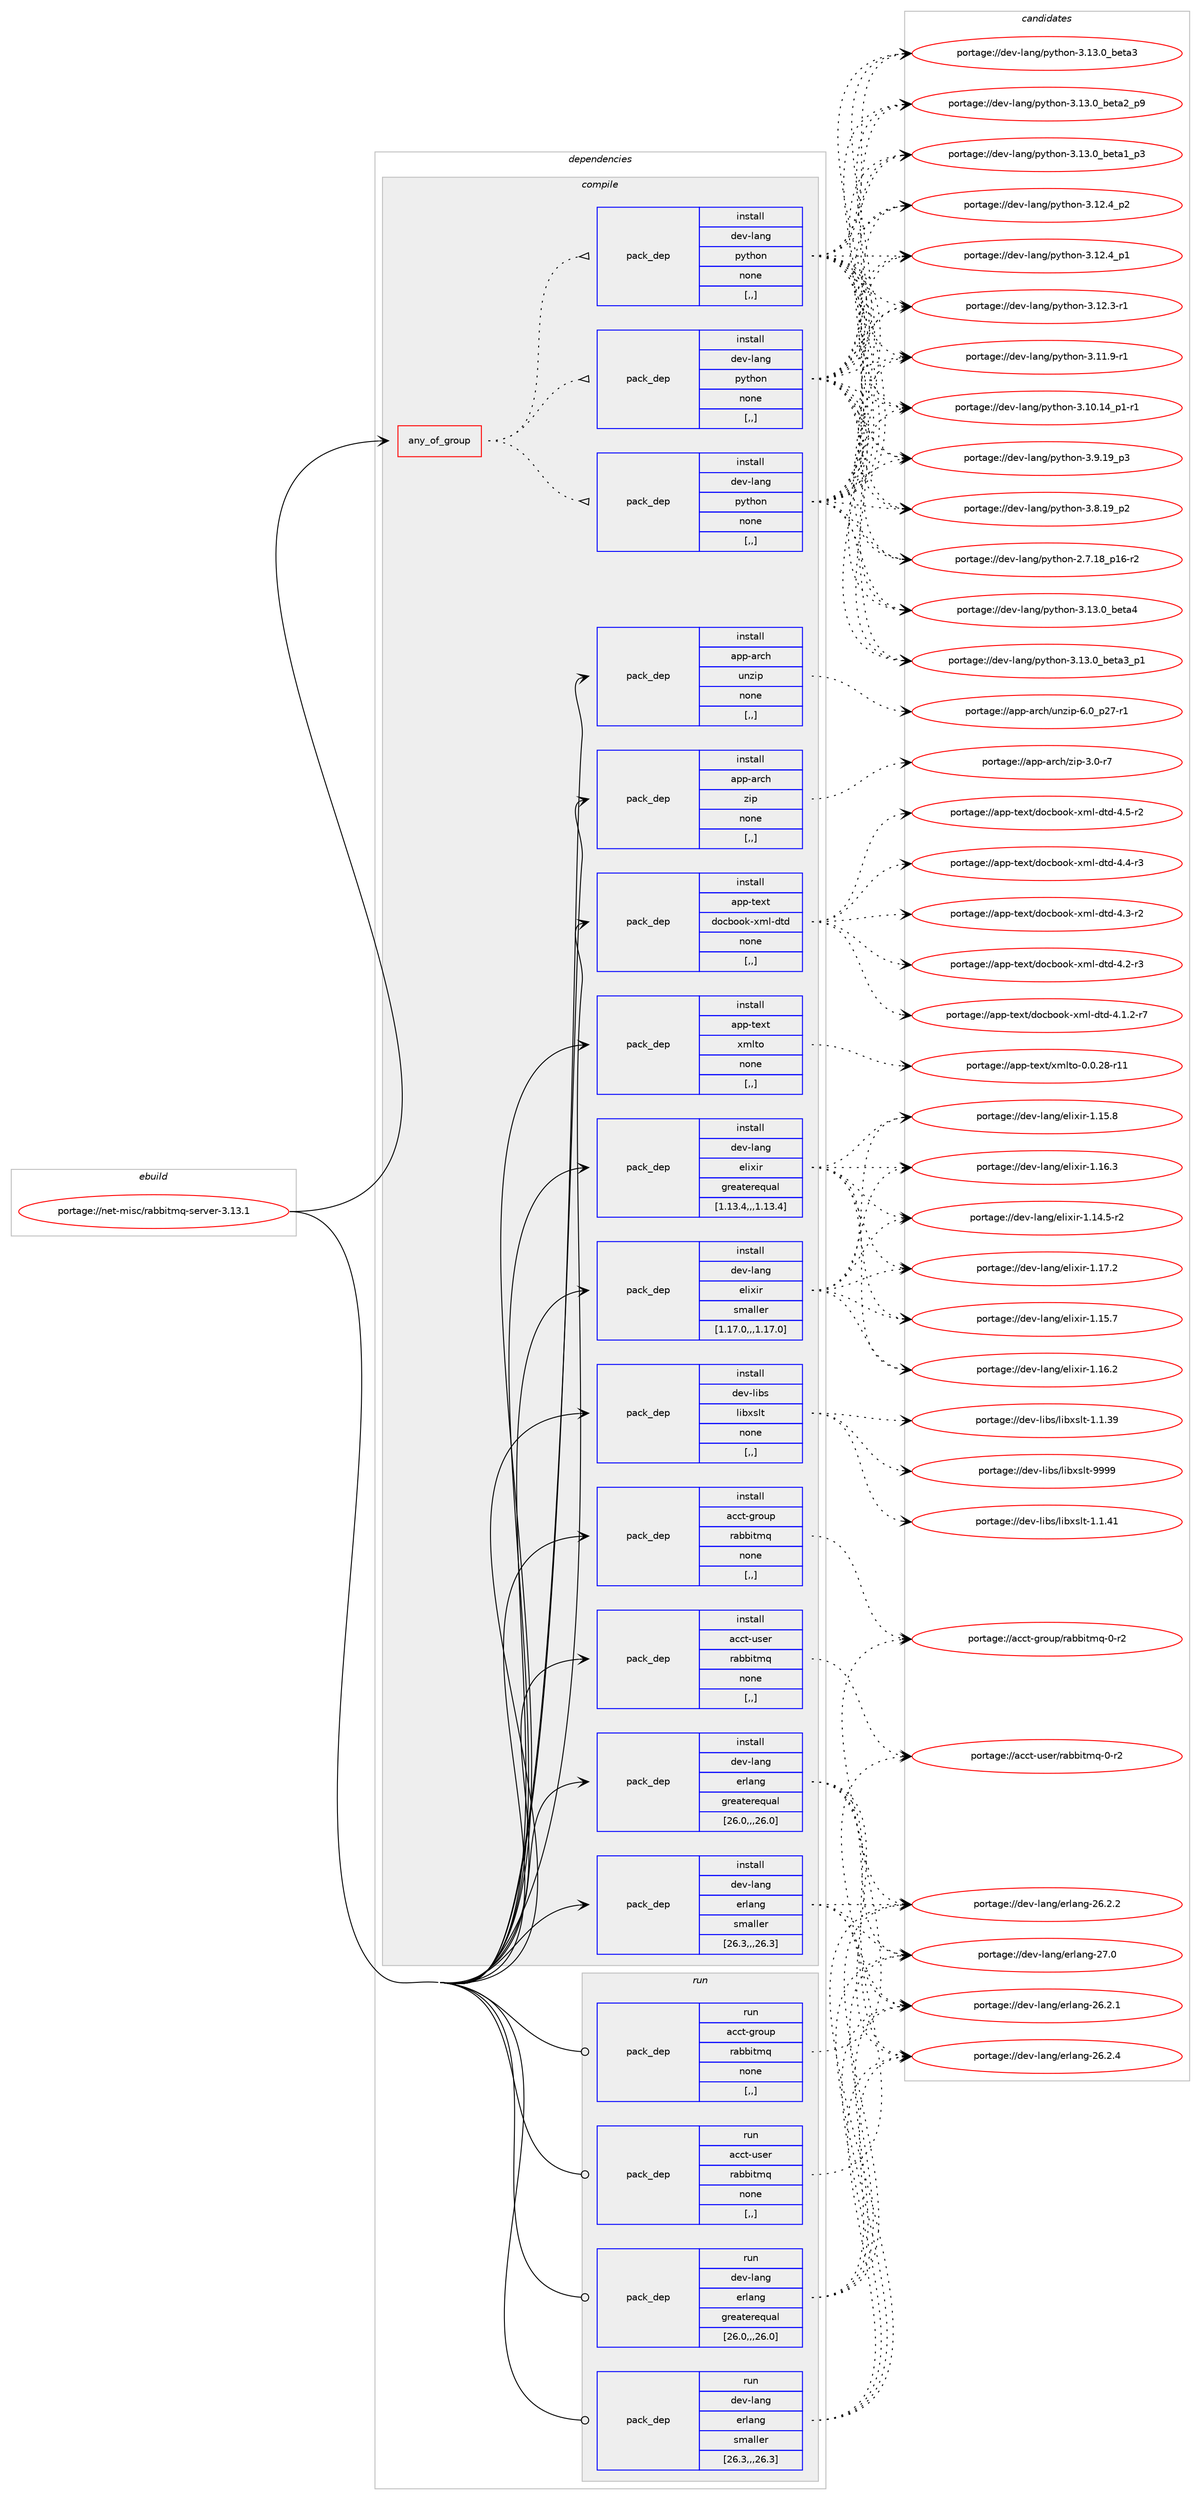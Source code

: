 digraph prolog {

# *************
# Graph options
# *************

newrank=true;
concentrate=true;
compound=true;
graph [rankdir=LR,fontname=Helvetica,fontsize=10,ranksep=1.5];#, ranksep=2.5, nodesep=0.2];
edge  [arrowhead=vee];
node  [fontname=Helvetica,fontsize=10];

# **********
# The ebuild
# **********

subgraph cluster_leftcol {
color=gray;
label=<<i>ebuild</i>>;
id [label="portage://net-misc/rabbitmq-server-3.13.1", color=red, width=4, href="../net-misc/rabbitmq-server-3.13.1.svg"];
}

# ****************
# The dependencies
# ****************

subgraph cluster_midcol {
color=gray;
label=<<i>dependencies</i>>;
subgraph cluster_compile {
fillcolor="#eeeeee";
style=filled;
label=<<i>compile</i>>;
subgraph any2497 {
dependency374316 [label=<<TABLE BORDER="0" CELLBORDER="1" CELLSPACING="0" CELLPADDING="4"><TR><TD CELLPADDING="10">any_of_group</TD></TR></TABLE>>, shape=none, color=red];subgraph pack273049 {
dependency374317 [label=<<TABLE BORDER="0" CELLBORDER="1" CELLSPACING="0" CELLPADDING="4" WIDTH="220"><TR><TD ROWSPAN="6" CELLPADDING="30">pack_dep</TD></TR><TR><TD WIDTH="110">install</TD></TR><TR><TD>dev-lang</TD></TR><TR><TD>python</TD></TR><TR><TD>none</TD></TR><TR><TD>[,,]</TD></TR></TABLE>>, shape=none, color=blue];
}
dependency374316:e -> dependency374317:w [weight=20,style="dotted",arrowhead="oinv"];
subgraph pack273050 {
dependency374318 [label=<<TABLE BORDER="0" CELLBORDER="1" CELLSPACING="0" CELLPADDING="4" WIDTH="220"><TR><TD ROWSPAN="6" CELLPADDING="30">pack_dep</TD></TR><TR><TD WIDTH="110">install</TD></TR><TR><TD>dev-lang</TD></TR><TR><TD>python</TD></TR><TR><TD>none</TD></TR><TR><TD>[,,]</TD></TR></TABLE>>, shape=none, color=blue];
}
dependency374316:e -> dependency374318:w [weight=20,style="dotted",arrowhead="oinv"];
subgraph pack273051 {
dependency374319 [label=<<TABLE BORDER="0" CELLBORDER="1" CELLSPACING="0" CELLPADDING="4" WIDTH="220"><TR><TD ROWSPAN="6" CELLPADDING="30">pack_dep</TD></TR><TR><TD WIDTH="110">install</TD></TR><TR><TD>dev-lang</TD></TR><TR><TD>python</TD></TR><TR><TD>none</TD></TR><TR><TD>[,,]</TD></TR></TABLE>>, shape=none, color=blue];
}
dependency374316:e -> dependency374319:w [weight=20,style="dotted",arrowhead="oinv"];
}
id:e -> dependency374316:w [weight=20,style="solid",arrowhead="vee"];
subgraph pack273052 {
dependency374320 [label=<<TABLE BORDER="0" CELLBORDER="1" CELLSPACING="0" CELLPADDING="4" WIDTH="220"><TR><TD ROWSPAN="6" CELLPADDING="30">pack_dep</TD></TR><TR><TD WIDTH="110">install</TD></TR><TR><TD>acct-group</TD></TR><TR><TD>rabbitmq</TD></TR><TR><TD>none</TD></TR><TR><TD>[,,]</TD></TR></TABLE>>, shape=none, color=blue];
}
id:e -> dependency374320:w [weight=20,style="solid",arrowhead="vee"];
subgraph pack273053 {
dependency374321 [label=<<TABLE BORDER="0" CELLBORDER="1" CELLSPACING="0" CELLPADDING="4" WIDTH="220"><TR><TD ROWSPAN="6" CELLPADDING="30">pack_dep</TD></TR><TR><TD WIDTH="110">install</TD></TR><TR><TD>acct-user</TD></TR><TR><TD>rabbitmq</TD></TR><TR><TD>none</TD></TR><TR><TD>[,,]</TD></TR></TABLE>>, shape=none, color=blue];
}
id:e -> dependency374321:w [weight=20,style="solid",arrowhead="vee"];
subgraph pack273054 {
dependency374322 [label=<<TABLE BORDER="0" CELLBORDER="1" CELLSPACING="0" CELLPADDING="4" WIDTH="220"><TR><TD ROWSPAN="6" CELLPADDING="30">pack_dep</TD></TR><TR><TD WIDTH="110">install</TD></TR><TR><TD>app-arch</TD></TR><TR><TD>unzip</TD></TR><TR><TD>none</TD></TR><TR><TD>[,,]</TD></TR></TABLE>>, shape=none, color=blue];
}
id:e -> dependency374322:w [weight=20,style="solid",arrowhead="vee"];
subgraph pack273055 {
dependency374323 [label=<<TABLE BORDER="0" CELLBORDER="1" CELLSPACING="0" CELLPADDING="4" WIDTH="220"><TR><TD ROWSPAN="6" CELLPADDING="30">pack_dep</TD></TR><TR><TD WIDTH="110">install</TD></TR><TR><TD>app-arch</TD></TR><TR><TD>zip</TD></TR><TR><TD>none</TD></TR><TR><TD>[,,]</TD></TR></TABLE>>, shape=none, color=blue];
}
id:e -> dependency374323:w [weight=20,style="solid",arrowhead="vee"];
subgraph pack273056 {
dependency374324 [label=<<TABLE BORDER="0" CELLBORDER="1" CELLSPACING="0" CELLPADDING="4" WIDTH="220"><TR><TD ROWSPAN="6" CELLPADDING="30">pack_dep</TD></TR><TR><TD WIDTH="110">install</TD></TR><TR><TD>app-text</TD></TR><TR><TD>docbook-xml-dtd</TD></TR><TR><TD>none</TD></TR><TR><TD>[,,]</TD></TR></TABLE>>, shape=none, color=blue];
}
id:e -> dependency374324:w [weight=20,style="solid",arrowhead="vee"];
subgraph pack273057 {
dependency374325 [label=<<TABLE BORDER="0" CELLBORDER="1" CELLSPACING="0" CELLPADDING="4" WIDTH="220"><TR><TD ROWSPAN="6" CELLPADDING="30">pack_dep</TD></TR><TR><TD WIDTH="110">install</TD></TR><TR><TD>app-text</TD></TR><TR><TD>xmlto</TD></TR><TR><TD>none</TD></TR><TR><TD>[,,]</TD></TR></TABLE>>, shape=none, color=blue];
}
id:e -> dependency374325:w [weight=20,style="solid",arrowhead="vee"];
subgraph pack273058 {
dependency374326 [label=<<TABLE BORDER="0" CELLBORDER="1" CELLSPACING="0" CELLPADDING="4" WIDTH="220"><TR><TD ROWSPAN="6" CELLPADDING="30">pack_dep</TD></TR><TR><TD WIDTH="110">install</TD></TR><TR><TD>dev-lang</TD></TR><TR><TD>elixir</TD></TR><TR><TD>greaterequal</TD></TR><TR><TD>[1.13.4,,,1.13.4]</TD></TR></TABLE>>, shape=none, color=blue];
}
id:e -> dependency374326:w [weight=20,style="solid",arrowhead="vee"];
subgraph pack273059 {
dependency374327 [label=<<TABLE BORDER="0" CELLBORDER="1" CELLSPACING="0" CELLPADDING="4" WIDTH="220"><TR><TD ROWSPAN="6" CELLPADDING="30">pack_dep</TD></TR><TR><TD WIDTH="110">install</TD></TR><TR><TD>dev-lang</TD></TR><TR><TD>elixir</TD></TR><TR><TD>smaller</TD></TR><TR><TD>[1.17.0,,,1.17.0]</TD></TR></TABLE>>, shape=none, color=blue];
}
id:e -> dependency374327:w [weight=20,style="solid",arrowhead="vee"];
subgraph pack273060 {
dependency374328 [label=<<TABLE BORDER="0" CELLBORDER="1" CELLSPACING="0" CELLPADDING="4" WIDTH="220"><TR><TD ROWSPAN="6" CELLPADDING="30">pack_dep</TD></TR><TR><TD WIDTH="110">install</TD></TR><TR><TD>dev-lang</TD></TR><TR><TD>erlang</TD></TR><TR><TD>greaterequal</TD></TR><TR><TD>[26.0,,,26.0]</TD></TR></TABLE>>, shape=none, color=blue];
}
id:e -> dependency374328:w [weight=20,style="solid",arrowhead="vee"];
subgraph pack273061 {
dependency374329 [label=<<TABLE BORDER="0" CELLBORDER="1" CELLSPACING="0" CELLPADDING="4" WIDTH="220"><TR><TD ROWSPAN="6" CELLPADDING="30">pack_dep</TD></TR><TR><TD WIDTH="110">install</TD></TR><TR><TD>dev-lang</TD></TR><TR><TD>erlang</TD></TR><TR><TD>smaller</TD></TR><TR><TD>[26.3,,,26.3]</TD></TR></TABLE>>, shape=none, color=blue];
}
id:e -> dependency374329:w [weight=20,style="solid",arrowhead="vee"];
subgraph pack273062 {
dependency374330 [label=<<TABLE BORDER="0" CELLBORDER="1" CELLSPACING="0" CELLPADDING="4" WIDTH="220"><TR><TD ROWSPAN="6" CELLPADDING="30">pack_dep</TD></TR><TR><TD WIDTH="110">install</TD></TR><TR><TD>dev-libs</TD></TR><TR><TD>libxslt</TD></TR><TR><TD>none</TD></TR><TR><TD>[,,]</TD></TR></TABLE>>, shape=none, color=blue];
}
id:e -> dependency374330:w [weight=20,style="solid",arrowhead="vee"];
}
subgraph cluster_compileandrun {
fillcolor="#eeeeee";
style=filled;
label=<<i>compile and run</i>>;
}
subgraph cluster_run {
fillcolor="#eeeeee";
style=filled;
label=<<i>run</i>>;
subgraph pack273063 {
dependency374331 [label=<<TABLE BORDER="0" CELLBORDER="1" CELLSPACING="0" CELLPADDING="4" WIDTH="220"><TR><TD ROWSPAN="6" CELLPADDING="30">pack_dep</TD></TR><TR><TD WIDTH="110">run</TD></TR><TR><TD>acct-group</TD></TR><TR><TD>rabbitmq</TD></TR><TR><TD>none</TD></TR><TR><TD>[,,]</TD></TR></TABLE>>, shape=none, color=blue];
}
id:e -> dependency374331:w [weight=20,style="solid",arrowhead="odot"];
subgraph pack273064 {
dependency374332 [label=<<TABLE BORDER="0" CELLBORDER="1" CELLSPACING="0" CELLPADDING="4" WIDTH="220"><TR><TD ROWSPAN="6" CELLPADDING="30">pack_dep</TD></TR><TR><TD WIDTH="110">run</TD></TR><TR><TD>acct-user</TD></TR><TR><TD>rabbitmq</TD></TR><TR><TD>none</TD></TR><TR><TD>[,,]</TD></TR></TABLE>>, shape=none, color=blue];
}
id:e -> dependency374332:w [weight=20,style="solid",arrowhead="odot"];
subgraph pack273065 {
dependency374333 [label=<<TABLE BORDER="0" CELLBORDER="1" CELLSPACING="0" CELLPADDING="4" WIDTH="220"><TR><TD ROWSPAN="6" CELLPADDING="30">pack_dep</TD></TR><TR><TD WIDTH="110">run</TD></TR><TR><TD>dev-lang</TD></TR><TR><TD>erlang</TD></TR><TR><TD>greaterequal</TD></TR><TR><TD>[26.0,,,26.0]</TD></TR></TABLE>>, shape=none, color=blue];
}
id:e -> dependency374333:w [weight=20,style="solid",arrowhead="odot"];
subgraph pack273066 {
dependency374334 [label=<<TABLE BORDER="0" CELLBORDER="1" CELLSPACING="0" CELLPADDING="4" WIDTH="220"><TR><TD ROWSPAN="6" CELLPADDING="30">pack_dep</TD></TR><TR><TD WIDTH="110">run</TD></TR><TR><TD>dev-lang</TD></TR><TR><TD>erlang</TD></TR><TR><TD>smaller</TD></TR><TR><TD>[26.3,,,26.3]</TD></TR></TABLE>>, shape=none, color=blue];
}
id:e -> dependency374334:w [weight=20,style="solid",arrowhead="odot"];
}
}

# **************
# The candidates
# **************

subgraph cluster_choices {
rank=same;
color=gray;
label=<<i>candidates</i>>;

subgraph choice273049 {
color=black;
nodesep=1;
choice1001011184510897110103471121211161041111104551464951464895981011169752 [label="portage://dev-lang/python-3.13.0_beta4", color=red, width=4,href="../dev-lang/python-3.13.0_beta4.svg"];
choice10010111845108971101034711212111610411111045514649514648959810111697519511249 [label="portage://dev-lang/python-3.13.0_beta3_p1", color=red, width=4,href="../dev-lang/python-3.13.0_beta3_p1.svg"];
choice1001011184510897110103471121211161041111104551464951464895981011169751 [label="portage://dev-lang/python-3.13.0_beta3", color=red, width=4,href="../dev-lang/python-3.13.0_beta3.svg"];
choice10010111845108971101034711212111610411111045514649514648959810111697509511257 [label="portage://dev-lang/python-3.13.0_beta2_p9", color=red, width=4,href="../dev-lang/python-3.13.0_beta2_p9.svg"];
choice10010111845108971101034711212111610411111045514649514648959810111697499511251 [label="portage://dev-lang/python-3.13.0_beta1_p3", color=red, width=4,href="../dev-lang/python-3.13.0_beta1_p3.svg"];
choice100101118451089711010347112121116104111110455146495046529511250 [label="portage://dev-lang/python-3.12.4_p2", color=red, width=4,href="../dev-lang/python-3.12.4_p2.svg"];
choice100101118451089711010347112121116104111110455146495046529511249 [label="portage://dev-lang/python-3.12.4_p1", color=red, width=4,href="../dev-lang/python-3.12.4_p1.svg"];
choice100101118451089711010347112121116104111110455146495046514511449 [label="portage://dev-lang/python-3.12.3-r1", color=red, width=4,href="../dev-lang/python-3.12.3-r1.svg"];
choice100101118451089711010347112121116104111110455146494946574511449 [label="portage://dev-lang/python-3.11.9-r1", color=red, width=4,href="../dev-lang/python-3.11.9-r1.svg"];
choice100101118451089711010347112121116104111110455146494846495295112494511449 [label="portage://dev-lang/python-3.10.14_p1-r1", color=red, width=4,href="../dev-lang/python-3.10.14_p1-r1.svg"];
choice100101118451089711010347112121116104111110455146574649579511251 [label="portage://dev-lang/python-3.9.19_p3", color=red, width=4,href="../dev-lang/python-3.9.19_p3.svg"];
choice100101118451089711010347112121116104111110455146564649579511250 [label="portage://dev-lang/python-3.8.19_p2", color=red, width=4,href="../dev-lang/python-3.8.19_p2.svg"];
choice100101118451089711010347112121116104111110455046554649569511249544511450 [label="portage://dev-lang/python-2.7.18_p16-r2", color=red, width=4,href="../dev-lang/python-2.7.18_p16-r2.svg"];
dependency374317:e -> choice1001011184510897110103471121211161041111104551464951464895981011169752:w [style=dotted,weight="100"];
dependency374317:e -> choice10010111845108971101034711212111610411111045514649514648959810111697519511249:w [style=dotted,weight="100"];
dependency374317:e -> choice1001011184510897110103471121211161041111104551464951464895981011169751:w [style=dotted,weight="100"];
dependency374317:e -> choice10010111845108971101034711212111610411111045514649514648959810111697509511257:w [style=dotted,weight="100"];
dependency374317:e -> choice10010111845108971101034711212111610411111045514649514648959810111697499511251:w [style=dotted,weight="100"];
dependency374317:e -> choice100101118451089711010347112121116104111110455146495046529511250:w [style=dotted,weight="100"];
dependency374317:e -> choice100101118451089711010347112121116104111110455146495046529511249:w [style=dotted,weight="100"];
dependency374317:e -> choice100101118451089711010347112121116104111110455146495046514511449:w [style=dotted,weight="100"];
dependency374317:e -> choice100101118451089711010347112121116104111110455146494946574511449:w [style=dotted,weight="100"];
dependency374317:e -> choice100101118451089711010347112121116104111110455146494846495295112494511449:w [style=dotted,weight="100"];
dependency374317:e -> choice100101118451089711010347112121116104111110455146574649579511251:w [style=dotted,weight="100"];
dependency374317:e -> choice100101118451089711010347112121116104111110455146564649579511250:w [style=dotted,weight="100"];
dependency374317:e -> choice100101118451089711010347112121116104111110455046554649569511249544511450:w [style=dotted,weight="100"];
}
subgraph choice273050 {
color=black;
nodesep=1;
choice1001011184510897110103471121211161041111104551464951464895981011169752 [label="portage://dev-lang/python-3.13.0_beta4", color=red, width=4,href="../dev-lang/python-3.13.0_beta4.svg"];
choice10010111845108971101034711212111610411111045514649514648959810111697519511249 [label="portage://dev-lang/python-3.13.0_beta3_p1", color=red, width=4,href="../dev-lang/python-3.13.0_beta3_p1.svg"];
choice1001011184510897110103471121211161041111104551464951464895981011169751 [label="portage://dev-lang/python-3.13.0_beta3", color=red, width=4,href="../dev-lang/python-3.13.0_beta3.svg"];
choice10010111845108971101034711212111610411111045514649514648959810111697509511257 [label="portage://dev-lang/python-3.13.0_beta2_p9", color=red, width=4,href="../dev-lang/python-3.13.0_beta2_p9.svg"];
choice10010111845108971101034711212111610411111045514649514648959810111697499511251 [label="portage://dev-lang/python-3.13.0_beta1_p3", color=red, width=4,href="../dev-lang/python-3.13.0_beta1_p3.svg"];
choice100101118451089711010347112121116104111110455146495046529511250 [label="portage://dev-lang/python-3.12.4_p2", color=red, width=4,href="../dev-lang/python-3.12.4_p2.svg"];
choice100101118451089711010347112121116104111110455146495046529511249 [label="portage://dev-lang/python-3.12.4_p1", color=red, width=4,href="../dev-lang/python-3.12.4_p1.svg"];
choice100101118451089711010347112121116104111110455146495046514511449 [label="portage://dev-lang/python-3.12.3-r1", color=red, width=4,href="../dev-lang/python-3.12.3-r1.svg"];
choice100101118451089711010347112121116104111110455146494946574511449 [label="portage://dev-lang/python-3.11.9-r1", color=red, width=4,href="../dev-lang/python-3.11.9-r1.svg"];
choice100101118451089711010347112121116104111110455146494846495295112494511449 [label="portage://dev-lang/python-3.10.14_p1-r1", color=red, width=4,href="../dev-lang/python-3.10.14_p1-r1.svg"];
choice100101118451089711010347112121116104111110455146574649579511251 [label="portage://dev-lang/python-3.9.19_p3", color=red, width=4,href="../dev-lang/python-3.9.19_p3.svg"];
choice100101118451089711010347112121116104111110455146564649579511250 [label="portage://dev-lang/python-3.8.19_p2", color=red, width=4,href="../dev-lang/python-3.8.19_p2.svg"];
choice100101118451089711010347112121116104111110455046554649569511249544511450 [label="portage://dev-lang/python-2.7.18_p16-r2", color=red, width=4,href="../dev-lang/python-2.7.18_p16-r2.svg"];
dependency374318:e -> choice1001011184510897110103471121211161041111104551464951464895981011169752:w [style=dotted,weight="100"];
dependency374318:e -> choice10010111845108971101034711212111610411111045514649514648959810111697519511249:w [style=dotted,weight="100"];
dependency374318:e -> choice1001011184510897110103471121211161041111104551464951464895981011169751:w [style=dotted,weight="100"];
dependency374318:e -> choice10010111845108971101034711212111610411111045514649514648959810111697509511257:w [style=dotted,weight="100"];
dependency374318:e -> choice10010111845108971101034711212111610411111045514649514648959810111697499511251:w [style=dotted,weight="100"];
dependency374318:e -> choice100101118451089711010347112121116104111110455146495046529511250:w [style=dotted,weight="100"];
dependency374318:e -> choice100101118451089711010347112121116104111110455146495046529511249:w [style=dotted,weight="100"];
dependency374318:e -> choice100101118451089711010347112121116104111110455146495046514511449:w [style=dotted,weight="100"];
dependency374318:e -> choice100101118451089711010347112121116104111110455146494946574511449:w [style=dotted,weight="100"];
dependency374318:e -> choice100101118451089711010347112121116104111110455146494846495295112494511449:w [style=dotted,weight="100"];
dependency374318:e -> choice100101118451089711010347112121116104111110455146574649579511251:w [style=dotted,weight="100"];
dependency374318:e -> choice100101118451089711010347112121116104111110455146564649579511250:w [style=dotted,weight="100"];
dependency374318:e -> choice100101118451089711010347112121116104111110455046554649569511249544511450:w [style=dotted,weight="100"];
}
subgraph choice273051 {
color=black;
nodesep=1;
choice1001011184510897110103471121211161041111104551464951464895981011169752 [label="portage://dev-lang/python-3.13.0_beta4", color=red, width=4,href="../dev-lang/python-3.13.0_beta4.svg"];
choice10010111845108971101034711212111610411111045514649514648959810111697519511249 [label="portage://dev-lang/python-3.13.0_beta3_p1", color=red, width=4,href="../dev-lang/python-3.13.0_beta3_p1.svg"];
choice1001011184510897110103471121211161041111104551464951464895981011169751 [label="portage://dev-lang/python-3.13.0_beta3", color=red, width=4,href="../dev-lang/python-3.13.0_beta3.svg"];
choice10010111845108971101034711212111610411111045514649514648959810111697509511257 [label="portage://dev-lang/python-3.13.0_beta2_p9", color=red, width=4,href="../dev-lang/python-3.13.0_beta2_p9.svg"];
choice10010111845108971101034711212111610411111045514649514648959810111697499511251 [label="portage://dev-lang/python-3.13.0_beta1_p3", color=red, width=4,href="../dev-lang/python-3.13.0_beta1_p3.svg"];
choice100101118451089711010347112121116104111110455146495046529511250 [label="portage://dev-lang/python-3.12.4_p2", color=red, width=4,href="../dev-lang/python-3.12.4_p2.svg"];
choice100101118451089711010347112121116104111110455146495046529511249 [label="portage://dev-lang/python-3.12.4_p1", color=red, width=4,href="../dev-lang/python-3.12.4_p1.svg"];
choice100101118451089711010347112121116104111110455146495046514511449 [label="portage://dev-lang/python-3.12.3-r1", color=red, width=4,href="../dev-lang/python-3.12.3-r1.svg"];
choice100101118451089711010347112121116104111110455146494946574511449 [label="portage://dev-lang/python-3.11.9-r1", color=red, width=4,href="../dev-lang/python-3.11.9-r1.svg"];
choice100101118451089711010347112121116104111110455146494846495295112494511449 [label="portage://dev-lang/python-3.10.14_p1-r1", color=red, width=4,href="../dev-lang/python-3.10.14_p1-r1.svg"];
choice100101118451089711010347112121116104111110455146574649579511251 [label="portage://dev-lang/python-3.9.19_p3", color=red, width=4,href="../dev-lang/python-3.9.19_p3.svg"];
choice100101118451089711010347112121116104111110455146564649579511250 [label="portage://dev-lang/python-3.8.19_p2", color=red, width=4,href="../dev-lang/python-3.8.19_p2.svg"];
choice100101118451089711010347112121116104111110455046554649569511249544511450 [label="portage://dev-lang/python-2.7.18_p16-r2", color=red, width=4,href="../dev-lang/python-2.7.18_p16-r2.svg"];
dependency374319:e -> choice1001011184510897110103471121211161041111104551464951464895981011169752:w [style=dotted,weight="100"];
dependency374319:e -> choice10010111845108971101034711212111610411111045514649514648959810111697519511249:w [style=dotted,weight="100"];
dependency374319:e -> choice1001011184510897110103471121211161041111104551464951464895981011169751:w [style=dotted,weight="100"];
dependency374319:e -> choice10010111845108971101034711212111610411111045514649514648959810111697509511257:w [style=dotted,weight="100"];
dependency374319:e -> choice10010111845108971101034711212111610411111045514649514648959810111697499511251:w [style=dotted,weight="100"];
dependency374319:e -> choice100101118451089711010347112121116104111110455146495046529511250:w [style=dotted,weight="100"];
dependency374319:e -> choice100101118451089711010347112121116104111110455146495046529511249:w [style=dotted,weight="100"];
dependency374319:e -> choice100101118451089711010347112121116104111110455146495046514511449:w [style=dotted,weight="100"];
dependency374319:e -> choice100101118451089711010347112121116104111110455146494946574511449:w [style=dotted,weight="100"];
dependency374319:e -> choice100101118451089711010347112121116104111110455146494846495295112494511449:w [style=dotted,weight="100"];
dependency374319:e -> choice100101118451089711010347112121116104111110455146574649579511251:w [style=dotted,weight="100"];
dependency374319:e -> choice100101118451089711010347112121116104111110455146564649579511250:w [style=dotted,weight="100"];
dependency374319:e -> choice100101118451089711010347112121116104111110455046554649569511249544511450:w [style=dotted,weight="100"];
}
subgraph choice273052 {
color=black;
nodesep=1;
choice979999116451031141111171124711497989810511610911345484511450 [label="portage://acct-group/rabbitmq-0-r2", color=red, width=4,href="../acct-group/rabbitmq-0-r2.svg"];
dependency374320:e -> choice979999116451031141111171124711497989810511610911345484511450:w [style=dotted,weight="100"];
}
subgraph choice273053 {
color=black;
nodesep=1;
choice979999116451171151011144711497989810511610911345484511450 [label="portage://acct-user/rabbitmq-0-r2", color=red, width=4,href="../acct-user/rabbitmq-0-r2.svg"];
dependency374321:e -> choice979999116451171151011144711497989810511610911345484511450:w [style=dotted,weight="100"];
}
subgraph choice273054 {
color=black;
nodesep=1;
choice9711211245971149910447117110122105112455446489511250554511449 [label="portage://app-arch/unzip-6.0_p27-r1", color=red, width=4,href="../app-arch/unzip-6.0_p27-r1.svg"];
dependency374322:e -> choice9711211245971149910447117110122105112455446489511250554511449:w [style=dotted,weight="100"];
}
subgraph choice273055 {
color=black;
nodesep=1;
choice9711211245971149910447122105112455146484511455 [label="portage://app-arch/zip-3.0-r7", color=red, width=4,href="../app-arch/zip-3.0-r7.svg"];
dependency374323:e -> choice9711211245971149910447122105112455146484511455:w [style=dotted,weight="100"];
}
subgraph choice273056 {
color=black;
nodesep=1;
choice97112112451161011201164710011199981111111074512010910845100116100455246534511450 [label="portage://app-text/docbook-xml-dtd-4.5-r2", color=red, width=4,href="../app-text/docbook-xml-dtd-4.5-r2.svg"];
choice97112112451161011201164710011199981111111074512010910845100116100455246524511451 [label="portage://app-text/docbook-xml-dtd-4.4-r3", color=red, width=4,href="../app-text/docbook-xml-dtd-4.4-r3.svg"];
choice97112112451161011201164710011199981111111074512010910845100116100455246514511450 [label="portage://app-text/docbook-xml-dtd-4.3-r2", color=red, width=4,href="../app-text/docbook-xml-dtd-4.3-r2.svg"];
choice97112112451161011201164710011199981111111074512010910845100116100455246504511451 [label="portage://app-text/docbook-xml-dtd-4.2-r3", color=red, width=4,href="../app-text/docbook-xml-dtd-4.2-r3.svg"];
choice971121124511610112011647100111999811111110745120109108451001161004552464946504511455 [label="portage://app-text/docbook-xml-dtd-4.1.2-r7", color=red, width=4,href="../app-text/docbook-xml-dtd-4.1.2-r7.svg"];
dependency374324:e -> choice97112112451161011201164710011199981111111074512010910845100116100455246534511450:w [style=dotted,weight="100"];
dependency374324:e -> choice97112112451161011201164710011199981111111074512010910845100116100455246524511451:w [style=dotted,weight="100"];
dependency374324:e -> choice97112112451161011201164710011199981111111074512010910845100116100455246514511450:w [style=dotted,weight="100"];
dependency374324:e -> choice97112112451161011201164710011199981111111074512010910845100116100455246504511451:w [style=dotted,weight="100"];
dependency374324:e -> choice971121124511610112011647100111999811111110745120109108451001161004552464946504511455:w [style=dotted,weight="100"];
}
subgraph choice273057 {
color=black;
nodesep=1;
choice97112112451161011201164712010910811611145484648465056451144949 [label="portage://app-text/xmlto-0.0.28-r11", color=red, width=4,href="../app-text/xmlto-0.0.28-r11.svg"];
dependency374325:e -> choice97112112451161011201164712010910811611145484648465056451144949:w [style=dotted,weight="100"];
}
subgraph choice273058 {
color=black;
nodesep=1;
choice10010111845108971101034710110810512010511445494649554650 [label="portage://dev-lang/elixir-1.17.2", color=red, width=4,href="../dev-lang/elixir-1.17.2.svg"];
choice10010111845108971101034710110810512010511445494649544651 [label="portage://dev-lang/elixir-1.16.3", color=red, width=4,href="../dev-lang/elixir-1.16.3.svg"];
choice10010111845108971101034710110810512010511445494649544650 [label="portage://dev-lang/elixir-1.16.2", color=red, width=4,href="../dev-lang/elixir-1.16.2.svg"];
choice10010111845108971101034710110810512010511445494649534656 [label="portage://dev-lang/elixir-1.15.8", color=red, width=4,href="../dev-lang/elixir-1.15.8.svg"];
choice10010111845108971101034710110810512010511445494649534655 [label="portage://dev-lang/elixir-1.15.7", color=red, width=4,href="../dev-lang/elixir-1.15.7.svg"];
choice100101118451089711010347101108105120105114454946495246534511450 [label="portage://dev-lang/elixir-1.14.5-r2", color=red, width=4,href="../dev-lang/elixir-1.14.5-r2.svg"];
dependency374326:e -> choice10010111845108971101034710110810512010511445494649554650:w [style=dotted,weight="100"];
dependency374326:e -> choice10010111845108971101034710110810512010511445494649544651:w [style=dotted,weight="100"];
dependency374326:e -> choice10010111845108971101034710110810512010511445494649544650:w [style=dotted,weight="100"];
dependency374326:e -> choice10010111845108971101034710110810512010511445494649534656:w [style=dotted,weight="100"];
dependency374326:e -> choice10010111845108971101034710110810512010511445494649534655:w [style=dotted,weight="100"];
dependency374326:e -> choice100101118451089711010347101108105120105114454946495246534511450:w [style=dotted,weight="100"];
}
subgraph choice273059 {
color=black;
nodesep=1;
choice10010111845108971101034710110810512010511445494649554650 [label="portage://dev-lang/elixir-1.17.2", color=red, width=4,href="../dev-lang/elixir-1.17.2.svg"];
choice10010111845108971101034710110810512010511445494649544651 [label="portage://dev-lang/elixir-1.16.3", color=red, width=4,href="../dev-lang/elixir-1.16.3.svg"];
choice10010111845108971101034710110810512010511445494649544650 [label="portage://dev-lang/elixir-1.16.2", color=red, width=4,href="../dev-lang/elixir-1.16.2.svg"];
choice10010111845108971101034710110810512010511445494649534656 [label="portage://dev-lang/elixir-1.15.8", color=red, width=4,href="../dev-lang/elixir-1.15.8.svg"];
choice10010111845108971101034710110810512010511445494649534655 [label="portage://dev-lang/elixir-1.15.7", color=red, width=4,href="../dev-lang/elixir-1.15.7.svg"];
choice100101118451089711010347101108105120105114454946495246534511450 [label="portage://dev-lang/elixir-1.14.5-r2", color=red, width=4,href="../dev-lang/elixir-1.14.5-r2.svg"];
dependency374327:e -> choice10010111845108971101034710110810512010511445494649554650:w [style=dotted,weight="100"];
dependency374327:e -> choice10010111845108971101034710110810512010511445494649544651:w [style=dotted,weight="100"];
dependency374327:e -> choice10010111845108971101034710110810512010511445494649544650:w [style=dotted,weight="100"];
dependency374327:e -> choice10010111845108971101034710110810512010511445494649534656:w [style=dotted,weight="100"];
dependency374327:e -> choice10010111845108971101034710110810512010511445494649534655:w [style=dotted,weight="100"];
dependency374327:e -> choice100101118451089711010347101108105120105114454946495246534511450:w [style=dotted,weight="100"];
}
subgraph choice273060 {
color=black;
nodesep=1;
choice100101118451089711010347101114108971101034550554648 [label="portage://dev-lang/erlang-27.0", color=red, width=4,href="../dev-lang/erlang-27.0.svg"];
choice1001011184510897110103471011141089711010345505446504652 [label="portage://dev-lang/erlang-26.2.4", color=red, width=4,href="../dev-lang/erlang-26.2.4.svg"];
choice1001011184510897110103471011141089711010345505446504650 [label="portage://dev-lang/erlang-26.2.2", color=red, width=4,href="../dev-lang/erlang-26.2.2.svg"];
choice1001011184510897110103471011141089711010345505446504649 [label="portage://dev-lang/erlang-26.2.1", color=red, width=4,href="../dev-lang/erlang-26.2.1.svg"];
dependency374328:e -> choice100101118451089711010347101114108971101034550554648:w [style=dotted,weight="100"];
dependency374328:e -> choice1001011184510897110103471011141089711010345505446504652:w [style=dotted,weight="100"];
dependency374328:e -> choice1001011184510897110103471011141089711010345505446504650:w [style=dotted,weight="100"];
dependency374328:e -> choice1001011184510897110103471011141089711010345505446504649:w [style=dotted,weight="100"];
}
subgraph choice273061 {
color=black;
nodesep=1;
choice100101118451089711010347101114108971101034550554648 [label="portage://dev-lang/erlang-27.0", color=red, width=4,href="../dev-lang/erlang-27.0.svg"];
choice1001011184510897110103471011141089711010345505446504652 [label="portage://dev-lang/erlang-26.2.4", color=red, width=4,href="../dev-lang/erlang-26.2.4.svg"];
choice1001011184510897110103471011141089711010345505446504650 [label="portage://dev-lang/erlang-26.2.2", color=red, width=4,href="../dev-lang/erlang-26.2.2.svg"];
choice1001011184510897110103471011141089711010345505446504649 [label="portage://dev-lang/erlang-26.2.1", color=red, width=4,href="../dev-lang/erlang-26.2.1.svg"];
dependency374329:e -> choice100101118451089711010347101114108971101034550554648:w [style=dotted,weight="100"];
dependency374329:e -> choice1001011184510897110103471011141089711010345505446504652:w [style=dotted,weight="100"];
dependency374329:e -> choice1001011184510897110103471011141089711010345505446504650:w [style=dotted,weight="100"];
dependency374329:e -> choice1001011184510897110103471011141089711010345505446504649:w [style=dotted,weight="100"];
}
subgraph choice273062 {
color=black;
nodesep=1;
choice100101118451081059811547108105981201151081164557575757 [label="portage://dev-libs/libxslt-9999", color=red, width=4,href="../dev-libs/libxslt-9999.svg"];
choice1001011184510810598115471081059812011510811645494649465249 [label="portage://dev-libs/libxslt-1.1.41", color=red, width=4,href="../dev-libs/libxslt-1.1.41.svg"];
choice1001011184510810598115471081059812011510811645494649465157 [label="portage://dev-libs/libxslt-1.1.39", color=red, width=4,href="../dev-libs/libxslt-1.1.39.svg"];
dependency374330:e -> choice100101118451081059811547108105981201151081164557575757:w [style=dotted,weight="100"];
dependency374330:e -> choice1001011184510810598115471081059812011510811645494649465249:w [style=dotted,weight="100"];
dependency374330:e -> choice1001011184510810598115471081059812011510811645494649465157:w [style=dotted,weight="100"];
}
subgraph choice273063 {
color=black;
nodesep=1;
choice979999116451031141111171124711497989810511610911345484511450 [label="portage://acct-group/rabbitmq-0-r2", color=red, width=4,href="../acct-group/rabbitmq-0-r2.svg"];
dependency374331:e -> choice979999116451031141111171124711497989810511610911345484511450:w [style=dotted,weight="100"];
}
subgraph choice273064 {
color=black;
nodesep=1;
choice979999116451171151011144711497989810511610911345484511450 [label="portage://acct-user/rabbitmq-0-r2", color=red, width=4,href="../acct-user/rabbitmq-0-r2.svg"];
dependency374332:e -> choice979999116451171151011144711497989810511610911345484511450:w [style=dotted,weight="100"];
}
subgraph choice273065 {
color=black;
nodesep=1;
choice100101118451089711010347101114108971101034550554648 [label="portage://dev-lang/erlang-27.0", color=red, width=4,href="../dev-lang/erlang-27.0.svg"];
choice1001011184510897110103471011141089711010345505446504652 [label="portage://dev-lang/erlang-26.2.4", color=red, width=4,href="../dev-lang/erlang-26.2.4.svg"];
choice1001011184510897110103471011141089711010345505446504650 [label="portage://dev-lang/erlang-26.2.2", color=red, width=4,href="../dev-lang/erlang-26.2.2.svg"];
choice1001011184510897110103471011141089711010345505446504649 [label="portage://dev-lang/erlang-26.2.1", color=red, width=4,href="../dev-lang/erlang-26.2.1.svg"];
dependency374333:e -> choice100101118451089711010347101114108971101034550554648:w [style=dotted,weight="100"];
dependency374333:e -> choice1001011184510897110103471011141089711010345505446504652:w [style=dotted,weight="100"];
dependency374333:e -> choice1001011184510897110103471011141089711010345505446504650:w [style=dotted,weight="100"];
dependency374333:e -> choice1001011184510897110103471011141089711010345505446504649:w [style=dotted,weight="100"];
}
subgraph choice273066 {
color=black;
nodesep=1;
choice100101118451089711010347101114108971101034550554648 [label="portage://dev-lang/erlang-27.0", color=red, width=4,href="../dev-lang/erlang-27.0.svg"];
choice1001011184510897110103471011141089711010345505446504652 [label="portage://dev-lang/erlang-26.2.4", color=red, width=4,href="../dev-lang/erlang-26.2.4.svg"];
choice1001011184510897110103471011141089711010345505446504650 [label="portage://dev-lang/erlang-26.2.2", color=red, width=4,href="../dev-lang/erlang-26.2.2.svg"];
choice1001011184510897110103471011141089711010345505446504649 [label="portage://dev-lang/erlang-26.2.1", color=red, width=4,href="../dev-lang/erlang-26.2.1.svg"];
dependency374334:e -> choice100101118451089711010347101114108971101034550554648:w [style=dotted,weight="100"];
dependency374334:e -> choice1001011184510897110103471011141089711010345505446504652:w [style=dotted,weight="100"];
dependency374334:e -> choice1001011184510897110103471011141089711010345505446504650:w [style=dotted,weight="100"];
dependency374334:e -> choice1001011184510897110103471011141089711010345505446504649:w [style=dotted,weight="100"];
}
}

}
